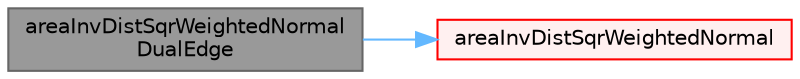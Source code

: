 digraph "areaInvDistSqrWeightedNormalDualEdge"
{
 // LATEX_PDF_SIZE
  bgcolor="transparent";
  edge [fontname=Helvetica,fontsize=10,labelfontname=Helvetica,labelfontsize=10];
  node [fontname=Helvetica,fontsize=10,shape=box,height=0.2,width=0.4];
  rankdir="LR";
  Node1 [id="Node000001",label="areaInvDistSqrWeightedNormal\lDualEdge",height=0.2,width=0.4,color="gray40", fillcolor="grey60", style="filled", fontcolor="black",tooltip=" "];
  Node1 -> Node2 [id="edge1_Node000001_Node000002",color="steelblue1",style="solid",tooltip=" "];
  Node2 [id="Node000002",label="areaInvDistSqrWeightedNormal",height=0.2,width=0.4,color="red", fillcolor="#FFF0F0", style="filled",URL="$namespaceFoam.html#a27cf465baceff6a0f9b1b075a78b0e38",tooltip=" "];
}
